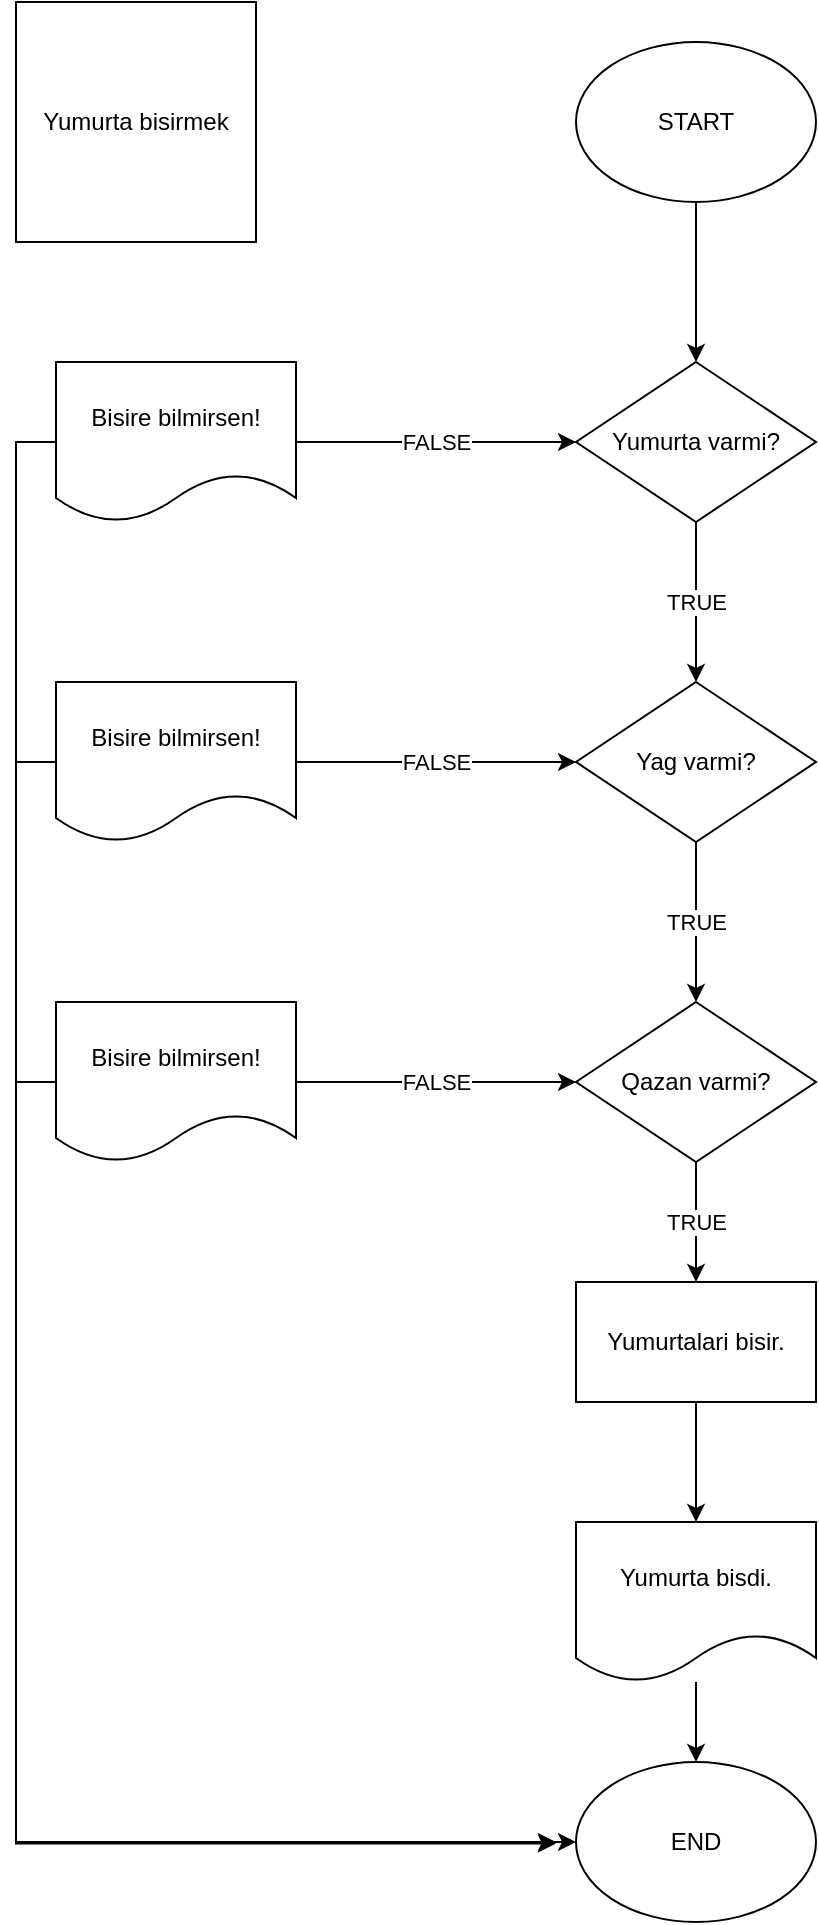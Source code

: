 <mxfile version="22.1.2" type="device">
  <diagram name="Page-1" id="58LX8rGzBcei4Hs5EpTu">
    <mxGraphModel dx="1036" dy="654" grid="1" gridSize="10" guides="1" tooltips="1" connect="1" arrows="1" fold="1" page="1" pageScale="1" pageWidth="850" pageHeight="1100" math="0" shadow="0">
      <root>
        <mxCell id="0" />
        <mxCell id="1" parent="0" />
        <mxCell id="LFB5g94-gbt0mbhVPxRE-1" value="Yumurta bisirmek" style="whiteSpace=wrap;html=1;aspect=fixed;" vertex="1" parent="1">
          <mxGeometry x="80" y="40" width="120" height="120" as="geometry" />
        </mxCell>
        <mxCell id="LFB5g94-gbt0mbhVPxRE-2" value="END" style="ellipse;whiteSpace=wrap;html=1;" vertex="1" parent="1">
          <mxGeometry x="360" y="920" width="120" height="80" as="geometry" />
        </mxCell>
        <mxCell id="LFB5g94-gbt0mbhVPxRE-5" value="" style="edgeStyle=orthogonalEdgeStyle;rounded=0;orthogonalLoop=1;jettySize=auto;html=1;" edge="1" parent="1" source="LFB5g94-gbt0mbhVPxRE-3" target="LFB5g94-gbt0mbhVPxRE-4">
          <mxGeometry relative="1" as="geometry" />
        </mxCell>
        <mxCell id="LFB5g94-gbt0mbhVPxRE-3" value="START" style="ellipse;whiteSpace=wrap;html=1;" vertex="1" parent="1">
          <mxGeometry x="360" y="60" width="120" height="80" as="geometry" />
        </mxCell>
        <mxCell id="LFB5g94-gbt0mbhVPxRE-7" value="TRUE" style="edgeStyle=orthogonalEdgeStyle;rounded=0;orthogonalLoop=1;jettySize=auto;html=1;" edge="1" parent="1" source="LFB5g94-gbt0mbhVPxRE-4" target="LFB5g94-gbt0mbhVPxRE-6">
          <mxGeometry relative="1" as="geometry" />
        </mxCell>
        <mxCell id="LFB5g94-gbt0mbhVPxRE-4" value="Yumurta varmi?" style="rhombus;whiteSpace=wrap;html=1;" vertex="1" parent="1">
          <mxGeometry x="360" y="220" width="120" height="80" as="geometry" />
        </mxCell>
        <mxCell id="LFB5g94-gbt0mbhVPxRE-9" value="TRUE" style="edgeStyle=orthogonalEdgeStyle;rounded=0;orthogonalLoop=1;jettySize=auto;html=1;" edge="1" parent="1" source="LFB5g94-gbt0mbhVPxRE-6" target="LFB5g94-gbt0mbhVPxRE-8">
          <mxGeometry relative="1" as="geometry" />
        </mxCell>
        <mxCell id="LFB5g94-gbt0mbhVPxRE-6" value="Yag varmi?" style="rhombus;whiteSpace=wrap;html=1;" vertex="1" parent="1">
          <mxGeometry x="360" y="380" width="120" height="80" as="geometry" />
        </mxCell>
        <mxCell id="LFB5g94-gbt0mbhVPxRE-16" value="TRUE" style="edgeStyle=orthogonalEdgeStyle;rounded=0;orthogonalLoop=1;jettySize=auto;html=1;" edge="1" parent="1" source="LFB5g94-gbt0mbhVPxRE-8" target="LFB5g94-gbt0mbhVPxRE-12">
          <mxGeometry relative="1" as="geometry" />
        </mxCell>
        <mxCell id="LFB5g94-gbt0mbhVPxRE-8" value="Qazan varmi?" style="rhombus;whiteSpace=wrap;html=1;" vertex="1" parent="1">
          <mxGeometry x="360" y="540" width="120" height="80" as="geometry" />
        </mxCell>
        <mxCell id="LFB5g94-gbt0mbhVPxRE-15" value="" style="edgeStyle=orthogonalEdgeStyle;rounded=0;orthogonalLoop=1;jettySize=auto;html=1;" edge="1" parent="1" source="LFB5g94-gbt0mbhVPxRE-12" target="LFB5g94-gbt0mbhVPxRE-13">
          <mxGeometry relative="1" as="geometry" />
        </mxCell>
        <mxCell id="LFB5g94-gbt0mbhVPxRE-12" value="Yumurtalari bisir." style="rounded=0;whiteSpace=wrap;html=1;" vertex="1" parent="1">
          <mxGeometry x="360" y="680" width="120" height="60" as="geometry" />
        </mxCell>
        <mxCell id="LFB5g94-gbt0mbhVPxRE-14" value="" style="edgeStyle=orthogonalEdgeStyle;rounded=0;orthogonalLoop=1;jettySize=auto;html=1;" edge="1" parent="1" source="LFB5g94-gbt0mbhVPxRE-13" target="LFB5g94-gbt0mbhVPxRE-2">
          <mxGeometry relative="1" as="geometry" />
        </mxCell>
        <mxCell id="LFB5g94-gbt0mbhVPxRE-13" value="Yumurta bisdi." style="shape=document;whiteSpace=wrap;html=1;boundedLbl=1;" vertex="1" parent="1">
          <mxGeometry x="360" y="800" width="120" height="80" as="geometry" />
        </mxCell>
        <mxCell id="LFB5g94-gbt0mbhVPxRE-20" value="FALSE" style="edgeStyle=orthogonalEdgeStyle;rounded=0;orthogonalLoop=1;jettySize=auto;html=1;exitX=1;exitY=0.5;exitDx=0;exitDy=0;entryX=0;entryY=0.5;entryDx=0;entryDy=0;" edge="1" parent="1" source="LFB5g94-gbt0mbhVPxRE-17" target="LFB5g94-gbt0mbhVPxRE-4">
          <mxGeometry relative="1" as="geometry" />
        </mxCell>
        <mxCell id="LFB5g94-gbt0mbhVPxRE-23" style="edgeStyle=orthogonalEdgeStyle;rounded=0;orthogonalLoop=1;jettySize=auto;html=1;exitX=0;exitY=0.5;exitDx=0;exitDy=0;entryX=0;entryY=0.5;entryDx=0;entryDy=0;" edge="1" parent="1" source="LFB5g94-gbt0mbhVPxRE-17" target="LFB5g94-gbt0mbhVPxRE-2">
          <mxGeometry relative="1" as="geometry" />
        </mxCell>
        <mxCell id="LFB5g94-gbt0mbhVPxRE-17" value="Bisire bilmirsen!" style="shape=document;whiteSpace=wrap;html=1;boundedLbl=1;" vertex="1" parent="1">
          <mxGeometry x="100" y="220" width="120" height="80" as="geometry" />
        </mxCell>
        <mxCell id="LFB5g94-gbt0mbhVPxRE-21" value="FALSE" style="edgeStyle=orthogonalEdgeStyle;rounded=0;orthogonalLoop=1;jettySize=auto;html=1;exitX=1;exitY=0.5;exitDx=0;exitDy=0;entryX=0;entryY=0.5;entryDx=0;entryDy=0;" edge="1" parent="1" source="LFB5g94-gbt0mbhVPxRE-18" target="LFB5g94-gbt0mbhVPxRE-6">
          <mxGeometry relative="1" as="geometry" />
        </mxCell>
        <mxCell id="LFB5g94-gbt0mbhVPxRE-27" style="edgeStyle=orthogonalEdgeStyle;rounded=0;orthogonalLoop=1;jettySize=auto;html=1;exitX=0;exitY=0.5;exitDx=0;exitDy=0;" edge="1" parent="1" source="LFB5g94-gbt0mbhVPxRE-18">
          <mxGeometry relative="1" as="geometry">
            <mxPoint x="350" y="960.8" as="targetPoint" />
            <Array as="points">
              <mxPoint x="80" y="420" />
              <mxPoint x="80" y="961" />
            </Array>
          </mxGeometry>
        </mxCell>
        <mxCell id="LFB5g94-gbt0mbhVPxRE-18" value="Bisire bilmirsen!" style="shape=document;whiteSpace=wrap;html=1;boundedLbl=1;" vertex="1" parent="1">
          <mxGeometry x="100" y="380" width="120" height="80" as="geometry" />
        </mxCell>
        <mxCell id="LFB5g94-gbt0mbhVPxRE-22" value="FALSE" style="edgeStyle=orthogonalEdgeStyle;rounded=0;orthogonalLoop=1;jettySize=auto;html=1;exitX=1;exitY=0.5;exitDx=0;exitDy=0;entryX=0;entryY=0.5;entryDx=0;entryDy=0;" edge="1" parent="1" source="LFB5g94-gbt0mbhVPxRE-19" target="LFB5g94-gbt0mbhVPxRE-8">
          <mxGeometry relative="1" as="geometry" />
        </mxCell>
        <mxCell id="LFB5g94-gbt0mbhVPxRE-28" style="edgeStyle=orthogonalEdgeStyle;rounded=0;orthogonalLoop=1;jettySize=auto;html=1;exitX=0;exitY=0.5;exitDx=0;exitDy=0;" edge="1" parent="1" source="LFB5g94-gbt0mbhVPxRE-19">
          <mxGeometry relative="1" as="geometry">
            <mxPoint x="350" y="960" as="targetPoint" />
            <Array as="points">
              <mxPoint x="80" y="580" />
              <mxPoint x="80" y="960" />
            </Array>
          </mxGeometry>
        </mxCell>
        <mxCell id="LFB5g94-gbt0mbhVPxRE-19" value="Bisire bilmirsen!" style="shape=document;whiteSpace=wrap;html=1;boundedLbl=1;" vertex="1" parent="1">
          <mxGeometry x="100" y="540" width="120" height="80" as="geometry" />
        </mxCell>
      </root>
    </mxGraphModel>
  </diagram>
</mxfile>
